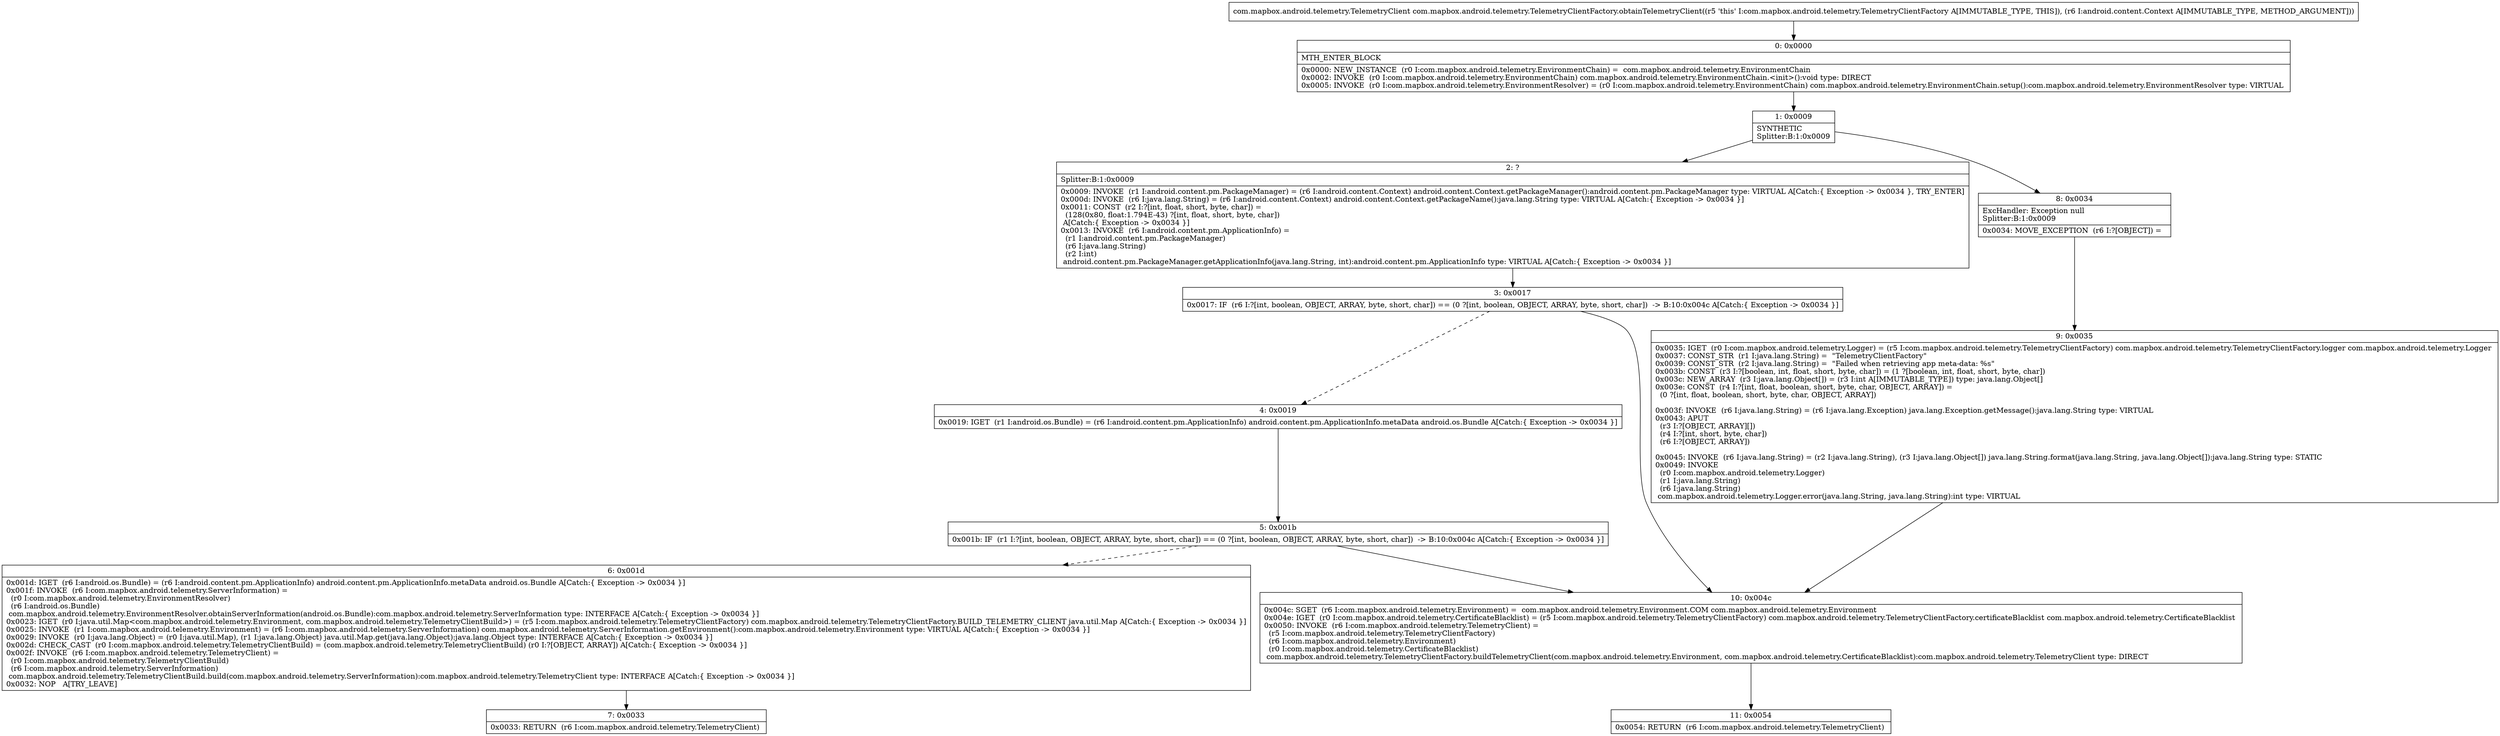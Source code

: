 digraph "CFG forcom.mapbox.android.telemetry.TelemetryClientFactory.obtainTelemetryClient(Landroid\/content\/Context;)Lcom\/mapbox\/android\/telemetry\/TelemetryClient;" {
Node_0 [shape=record,label="{0\:\ 0x0000|MTH_ENTER_BLOCK\l|0x0000: NEW_INSTANCE  (r0 I:com.mapbox.android.telemetry.EnvironmentChain) =  com.mapbox.android.telemetry.EnvironmentChain \l0x0002: INVOKE  (r0 I:com.mapbox.android.telemetry.EnvironmentChain) com.mapbox.android.telemetry.EnvironmentChain.\<init\>():void type: DIRECT \l0x0005: INVOKE  (r0 I:com.mapbox.android.telemetry.EnvironmentResolver) = (r0 I:com.mapbox.android.telemetry.EnvironmentChain) com.mapbox.android.telemetry.EnvironmentChain.setup():com.mapbox.android.telemetry.EnvironmentResolver type: VIRTUAL \l}"];
Node_1 [shape=record,label="{1\:\ 0x0009|SYNTHETIC\lSplitter:B:1:0x0009\l}"];
Node_2 [shape=record,label="{2\:\ ?|Splitter:B:1:0x0009\l|0x0009: INVOKE  (r1 I:android.content.pm.PackageManager) = (r6 I:android.content.Context) android.content.Context.getPackageManager():android.content.pm.PackageManager type: VIRTUAL A[Catch:\{ Exception \-\> 0x0034 \}, TRY_ENTER]\l0x000d: INVOKE  (r6 I:java.lang.String) = (r6 I:android.content.Context) android.content.Context.getPackageName():java.lang.String type: VIRTUAL A[Catch:\{ Exception \-\> 0x0034 \}]\l0x0011: CONST  (r2 I:?[int, float, short, byte, char]) = \l  (128(0x80, float:1.794E\-43) ?[int, float, short, byte, char])\l A[Catch:\{ Exception \-\> 0x0034 \}]\l0x0013: INVOKE  (r6 I:android.content.pm.ApplicationInfo) = \l  (r1 I:android.content.pm.PackageManager)\l  (r6 I:java.lang.String)\l  (r2 I:int)\l android.content.pm.PackageManager.getApplicationInfo(java.lang.String, int):android.content.pm.ApplicationInfo type: VIRTUAL A[Catch:\{ Exception \-\> 0x0034 \}]\l}"];
Node_3 [shape=record,label="{3\:\ 0x0017|0x0017: IF  (r6 I:?[int, boolean, OBJECT, ARRAY, byte, short, char]) == (0 ?[int, boolean, OBJECT, ARRAY, byte, short, char])  \-\> B:10:0x004c A[Catch:\{ Exception \-\> 0x0034 \}]\l}"];
Node_4 [shape=record,label="{4\:\ 0x0019|0x0019: IGET  (r1 I:android.os.Bundle) = (r6 I:android.content.pm.ApplicationInfo) android.content.pm.ApplicationInfo.metaData android.os.Bundle A[Catch:\{ Exception \-\> 0x0034 \}]\l}"];
Node_5 [shape=record,label="{5\:\ 0x001b|0x001b: IF  (r1 I:?[int, boolean, OBJECT, ARRAY, byte, short, char]) == (0 ?[int, boolean, OBJECT, ARRAY, byte, short, char])  \-\> B:10:0x004c A[Catch:\{ Exception \-\> 0x0034 \}]\l}"];
Node_6 [shape=record,label="{6\:\ 0x001d|0x001d: IGET  (r6 I:android.os.Bundle) = (r6 I:android.content.pm.ApplicationInfo) android.content.pm.ApplicationInfo.metaData android.os.Bundle A[Catch:\{ Exception \-\> 0x0034 \}]\l0x001f: INVOKE  (r6 I:com.mapbox.android.telemetry.ServerInformation) = \l  (r0 I:com.mapbox.android.telemetry.EnvironmentResolver)\l  (r6 I:android.os.Bundle)\l com.mapbox.android.telemetry.EnvironmentResolver.obtainServerInformation(android.os.Bundle):com.mapbox.android.telemetry.ServerInformation type: INTERFACE A[Catch:\{ Exception \-\> 0x0034 \}]\l0x0023: IGET  (r0 I:java.util.Map\<com.mapbox.android.telemetry.Environment, com.mapbox.android.telemetry.TelemetryClientBuild\>) = (r5 I:com.mapbox.android.telemetry.TelemetryClientFactory) com.mapbox.android.telemetry.TelemetryClientFactory.BUILD_TELEMETRY_CLIENT java.util.Map A[Catch:\{ Exception \-\> 0x0034 \}]\l0x0025: INVOKE  (r1 I:com.mapbox.android.telemetry.Environment) = (r6 I:com.mapbox.android.telemetry.ServerInformation) com.mapbox.android.telemetry.ServerInformation.getEnvironment():com.mapbox.android.telemetry.Environment type: VIRTUAL A[Catch:\{ Exception \-\> 0x0034 \}]\l0x0029: INVOKE  (r0 I:java.lang.Object) = (r0 I:java.util.Map), (r1 I:java.lang.Object) java.util.Map.get(java.lang.Object):java.lang.Object type: INTERFACE A[Catch:\{ Exception \-\> 0x0034 \}]\l0x002d: CHECK_CAST  (r0 I:com.mapbox.android.telemetry.TelemetryClientBuild) = (com.mapbox.android.telemetry.TelemetryClientBuild) (r0 I:?[OBJECT, ARRAY]) A[Catch:\{ Exception \-\> 0x0034 \}]\l0x002f: INVOKE  (r6 I:com.mapbox.android.telemetry.TelemetryClient) = \l  (r0 I:com.mapbox.android.telemetry.TelemetryClientBuild)\l  (r6 I:com.mapbox.android.telemetry.ServerInformation)\l com.mapbox.android.telemetry.TelemetryClientBuild.build(com.mapbox.android.telemetry.ServerInformation):com.mapbox.android.telemetry.TelemetryClient type: INTERFACE A[Catch:\{ Exception \-\> 0x0034 \}]\l0x0032: NOP   A[TRY_LEAVE]\l}"];
Node_7 [shape=record,label="{7\:\ 0x0033|0x0033: RETURN  (r6 I:com.mapbox.android.telemetry.TelemetryClient) \l}"];
Node_8 [shape=record,label="{8\:\ 0x0034|ExcHandler: Exception null\lSplitter:B:1:0x0009\l|0x0034: MOVE_EXCEPTION  (r6 I:?[OBJECT]) =  \l}"];
Node_9 [shape=record,label="{9\:\ 0x0035|0x0035: IGET  (r0 I:com.mapbox.android.telemetry.Logger) = (r5 I:com.mapbox.android.telemetry.TelemetryClientFactory) com.mapbox.android.telemetry.TelemetryClientFactory.logger com.mapbox.android.telemetry.Logger \l0x0037: CONST_STR  (r1 I:java.lang.String) =  \"TelemetryClientFactory\" \l0x0039: CONST_STR  (r2 I:java.lang.String) =  \"Failed when retrieving app meta\-data: %s\" \l0x003b: CONST  (r3 I:?[boolean, int, float, short, byte, char]) = (1 ?[boolean, int, float, short, byte, char]) \l0x003c: NEW_ARRAY  (r3 I:java.lang.Object[]) = (r3 I:int A[IMMUTABLE_TYPE]) type: java.lang.Object[] \l0x003e: CONST  (r4 I:?[int, float, boolean, short, byte, char, OBJECT, ARRAY]) = \l  (0 ?[int, float, boolean, short, byte, char, OBJECT, ARRAY])\l \l0x003f: INVOKE  (r6 I:java.lang.String) = (r6 I:java.lang.Exception) java.lang.Exception.getMessage():java.lang.String type: VIRTUAL \l0x0043: APUT  \l  (r3 I:?[OBJECT, ARRAY][])\l  (r4 I:?[int, short, byte, char])\l  (r6 I:?[OBJECT, ARRAY])\l \l0x0045: INVOKE  (r6 I:java.lang.String) = (r2 I:java.lang.String), (r3 I:java.lang.Object[]) java.lang.String.format(java.lang.String, java.lang.Object[]):java.lang.String type: STATIC \l0x0049: INVOKE  \l  (r0 I:com.mapbox.android.telemetry.Logger)\l  (r1 I:java.lang.String)\l  (r6 I:java.lang.String)\l com.mapbox.android.telemetry.Logger.error(java.lang.String, java.lang.String):int type: VIRTUAL \l}"];
Node_10 [shape=record,label="{10\:\ 0x004c|0x004c: SGET  (r6 I:com.mapbox.android.telemetry.Environment) =  com.mapbox.android.telemetry.Environment.COM com.mapbox.android.telemetry.Environment \l0x004e: IGET  (r0 I:com.mapbox.android.telemetry.CertificateBlacklist) = (r5 I:com.mapbox.android.telemetry.TelemetryClientFactory) com.mapbox.android.telemetry.TelemetryClientFactory.certificateBlacklist com.mapbox.android.telemetry.CertificateBlacklist \l0x0050: INVOKE  (r6 I:com.mapbox.android.telemetry.TelemetryClient) = \l  (r5 I:com.mapbox.android.telemetry.TelemetryClientFactory)\l  (r6 I:com.mapbox.android.telemetry.Environment)\l  (r0 I:com.mapbox.android.telemetry.CertificateBlacklist)\l com.mapbox.android.telemetry.TelemetryClientFactory.buildTelemetryClient(com.mapbox.android.telemetry.Environment, com.mapbox.android.telemetry.CertificateBlacklist):com.mapbox.android.telemetry.TelemetryClient type: DIRECT \l}"];
Node_11 [shape=record,label="{11\:\ 0x0054|0x0054: RETURN  (r6 I:com.mapbox.android.telemetry.TelemetryClient) \l}"];
MethodNode[shape=record,label="{com.mapbox.android.telemetry.TelemetryClient com.mapbox.android.telemetry.TelemetryClientFactory.obtainTelemetryClient((r5 'this' I:com.mapbox.android.telemetry.TelemetryClientFactory A[IMMUTABLE_TYPE, THIS]), (r6 I:android.content.Context A[IMMUTABLE_TYPE, METHOD_ARGUMENT])) }"];
MethodNode -> Node_0;
Node_0 -> Node_1;
Node_1 -> Node_2;
Node_1 -> Node_8;
Node_2 -> Node_3;
Node_3 -> Node_4[style=dashed];
Node_3 -> Node_10;
Node_4 -> Node_5;
Node_5 -> Node_6[style=dashed];
Node_5 -> Node_10;
Node_6 -> Node_7;
Node_8 -> Node_9;
Node_9 -> Node_10;
Node_10 -> Node_11;
}

